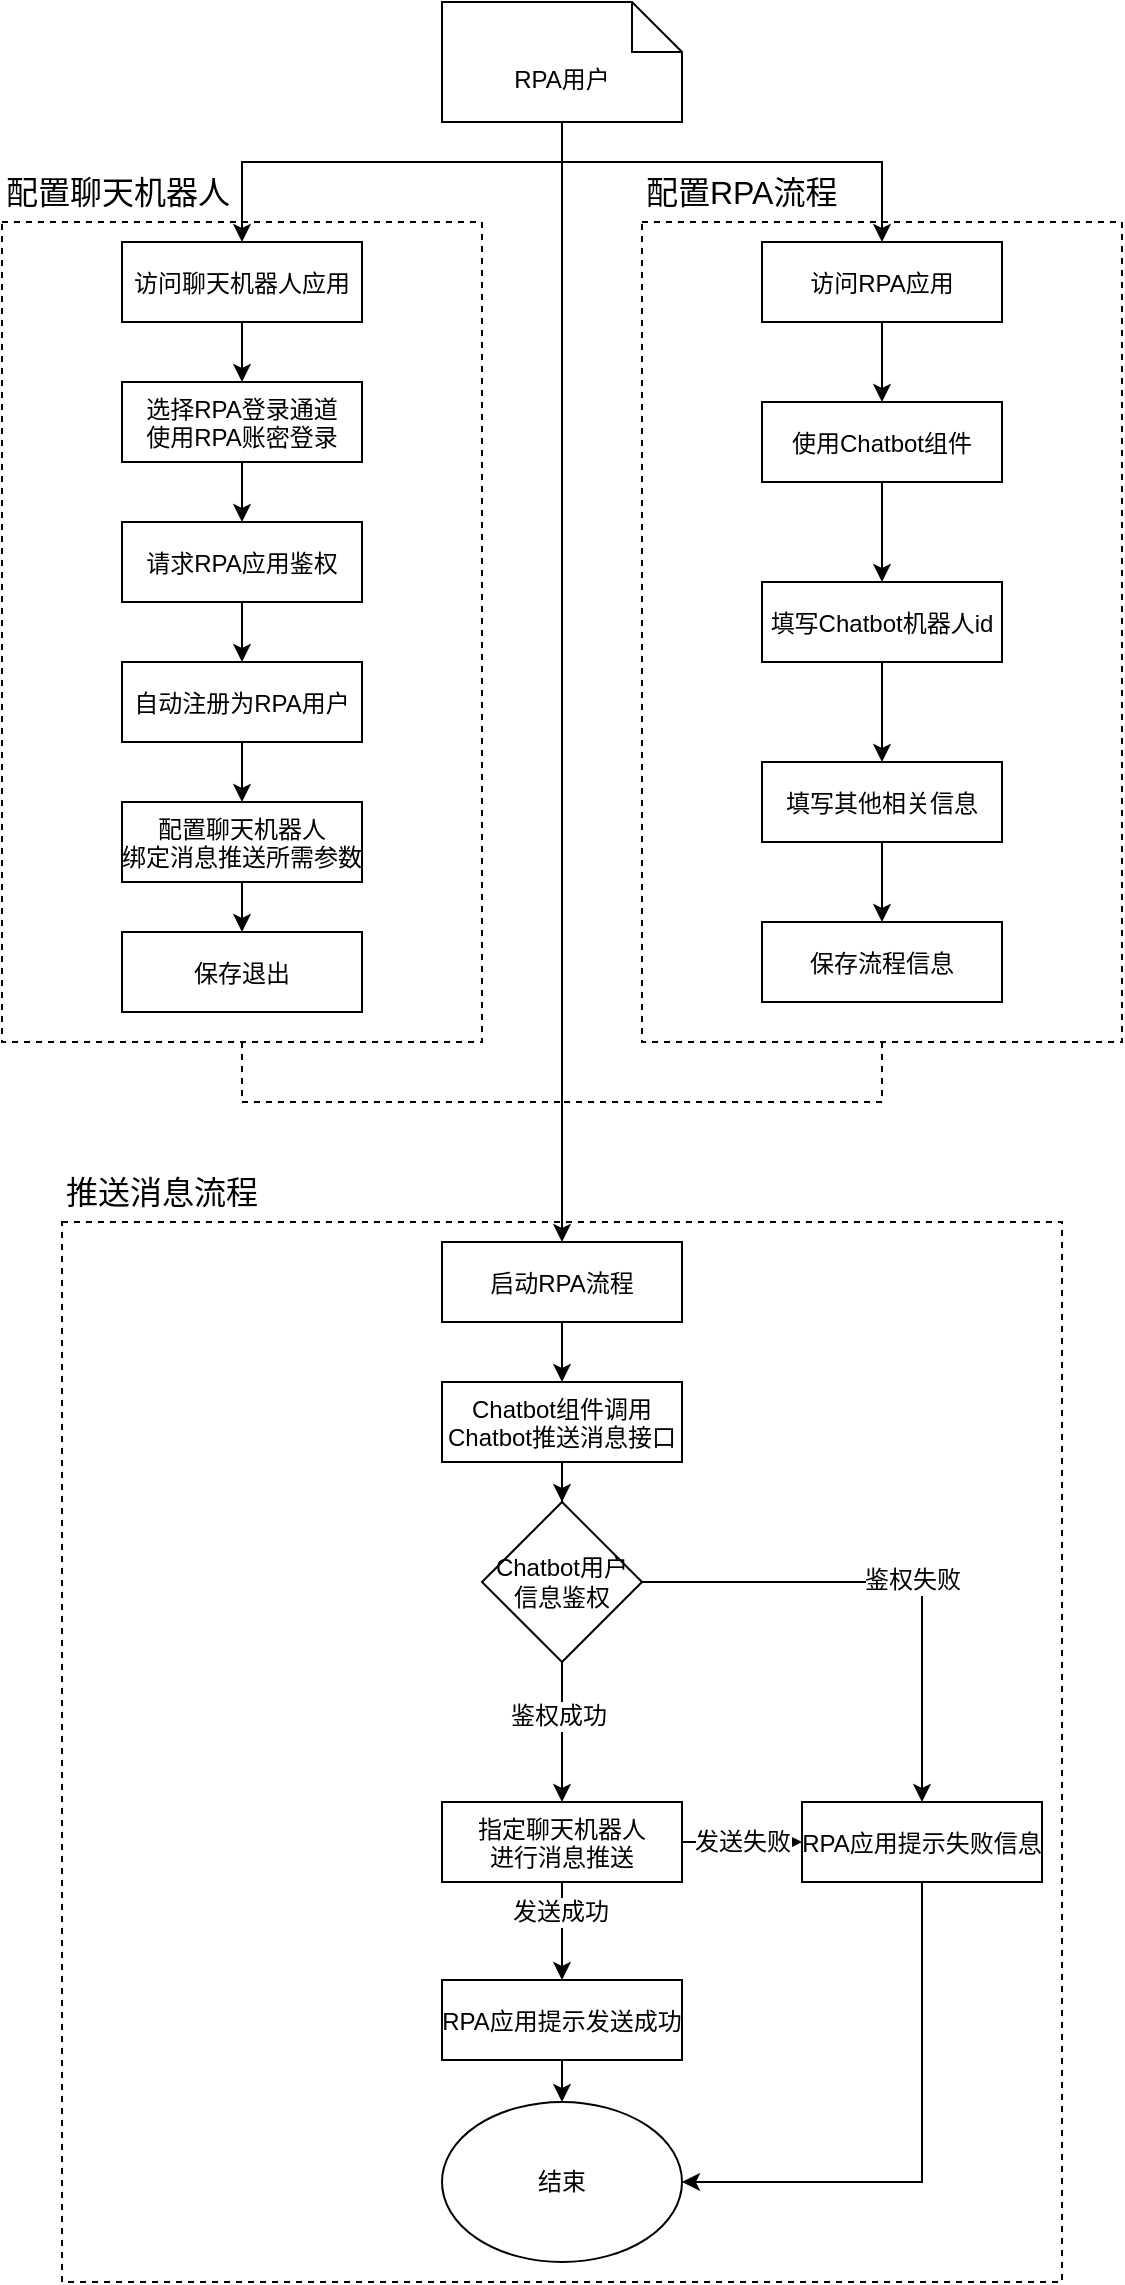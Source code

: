 <mxfile version="20.5.1" type="github">
  <diagram id="fHbY-IXV8rxFhdJGtk-R" name="第 1 页">
    <mxGraphModel dx="946" dy="589" grid="1" gridSize="10" guides="1" tooltips="1" connect="1" arrows="1" fold="1" page="1" pageScale="1" pageWidth="827" pageHeight="1169" math="0" shadow="0">
      <root>
        <mxCell id="0" />
        <mxCell id="1" parent="0" />
        <mxCell id="NOPCQUztD3E9gNZXsxj6-1" style="edgeStyle=orthogonalEdgeStyle;rounded=0;orthogonalLoop=1;jettySize=auto;html=1;fontFamily=Helvetica;fontSize=12;fontColor=default;dashed=1;" edge="1" parent="1" source="NOPCQUztD3E9gNZXsxj6-2">
          <mxGeometry relative="1" as="geometry">
            <mxPoint x="560" y="720" as="targetPoint" />
            <Array as="points">
              <mxPoint x="400" y="650" />
              <mxPoint x="560" y="650" />
            </Array>
          </mxGeometry>
        </mxCell>
        <mxCell id="NOPCQUztD3E9gNZXsxj6-2" value="" style="fontStyle=0;dashed=1;" vertex="1" parent="1">
          <mxGeometry x="280" y="210" width="240" height="410" as="geometry" />
        </mxCell>
        <mxCell id="NOPCQUztD3E9gNZXsxj6-3" style="edgeStyle=orthogonalEdgeStyle;rounded=0;orthogonalLoop=1;jettySize=auto;html=1;fontSize=12;entryX=0.5;entryY=0;entryDx=0;entryDy=0;" edge="1" parent="1" source="NOPCQUztD3E9gNZXsxj6-4" target="NOPCQUztD3E9gNZXsxj6-48">
          <mxGeometry relative="1" as="geometry">
            <mxPoint x="378" y="240" as="targetPoint" />
            <Array as="points">
              <mxPoint x="560" y="180" />
              <mxPoint x="400" y="180" />
            </Array>
          </mxGeometry>
        </mxCell>
        <mxCell id="NOPCQUztD3E9gNZXsxj6-4" value="RPA用户" style="shape=note2;boundedLbl=1;whiteSpace=wrap;html=1;size=25;verticalAlign=top;align=center;" vertex="1" parent="1">
          <mxGeometry x="500" y="100" width="120" height="60" as="geometry" />
        </mxCell>
        <mxCell id="NOPCQUztD3E9gNZXsxj6-5" style="edgeStyle=orthogonalEdgeStyle;rounded=0;orthogonalLoop=1;jettySize=auto;html=1;entryX=0.5;entryY=0;entryDx=0;entryDy=0;fontFamily=Helvetica;fontSize=12;fontColor=default;" edge="1" parent="1" source="NOPCQUztD3E9gNZXsxj6-6" target="NOPCQUztD3E9gNZXsxj6-8">
          <mxGeometry relative="1" as="geometry" />
        </mxCell>
        <mxCell id="NOPCQUztD3E9gNZXsxj6-6" value="选择RPA登录通道&#xa;使用RPA账密登录" style="fontStyle=0;fontSize=12;" vertex="1" parent="1">
          <mxGeometry x="340" y="290" width="120" height="40" as="geometry" />
        </mxCell>
        <mxCell id="NOPCQUztD3E9gNZXsxj6-7" style="edgeStyle=orthogonalEdgeStyle;rounded=0;orthogonalLoop=1;jettySize=auto;html=1;entryX=0.5;entryY=0;entryDx=0;entryDy=0;fontFamily=Helvetica;fontSize=12;fontColor=default;" edge="1" parent="1" source="NOPCQUztD3E9gNZXsxj6-8" target="NOPCQUztD3E9gNZXsxj6-10">
          <mxGeometry relative="1" as="geometry" />
        </mxCell>
        <mxCell id="NOPCQUztD3E9gNZXsxj6-8" value="请求RPA应用鉴权" style="fontStyle=0;fontSize=12;" vertex="1" parent="1">
          <mxGeometry x="340" y="360" width="120" height="40" as="geometry" />
        </mxCell>
        <mxCell id="NOPCQUztD3E9gNZXsxj6-9" value="" style="edgeStyle=orthogonalEdgeStyle;rounded=0;orthogonalLoop=1;jettySize=auto;html=1;fontFamily=Helvetica;fontSize=12;fontColor=default;" edge="1" parent="1" source="NOPCQUztD3E9gNZXsxj6-10" target="NOPCQUztD3E9gNZXsxj6-17">
          <mxGeometry relative="1" as="geometry" />
        </mxCell>
        <mxCell id="NOPCQUztD3E9gNZXsxj6-10" value="自动注册为RPA用户" style="fontStyle=0;fontSize=12;" vertex="1" parent="1">
          <mxGeometry x="340" y="430" width="120" height="40" as="geometry" />
        </mxCell>
        <mxCell id="NOPCQUztD3E9gNZXsxj6-11" value="配置聊天机器人" style="text;html=1;strokeColor=none;fillColor=none;align=left;verticalAlign=middle;whiteSpace=wrap;rounded=0;fontSize=16;" vertex="1" parent="1">
          <mxGeometry x="280" y="180" width="210" height="30" as="geometry" />
        </mxCell>
        <mxCell id="NOPCQUztD3E9gNZXsxj6-12" style="edgeStyle=orthogonalEdgeStyle;rounded=0;orthogonalLoop=1;jettySize=auto;html=1;exitX=0.5;exitY=1;exitDx=0;exitDy=0;fontFamily=Helvetica;fontSize=12;fontColor=default;dashed=1;entryX=0.5;entryY=0;entryDx=0;entryDy=0;" edge="1" parent="1" source="NOPCQUztD3E9gNZXsxj6-13" target="NOPCQUztD3E9gNZXsxj6-37">
          <mxGeometry relative="1" as="geometry">
            <mxPoint x="560" y="700" as="targetPoint" />
            <Array as="points">
              <mxPoint x="720" y="650" />
              <mxPoint x="560" y="650" />
            </Array>
          </mxGeometry>
        </mxCell>
        <mxCell id="NOPCQUztD3E9gNZXsxj6-13" value="" style="fontStyle=0;dashed=1;" vertex="1" parent="1">
          <mxGeometry x="600" y="210" width="240" height="410" as="geometry" />
        </mxCell>
        <mxCell id="NOPCQUztD3E9gNZXsxj6-14" value="" style="edgeStyle=orthogonalEdgeStyle;rounded=0;orthogonalLoop=1;jettySize=auto;html=1;fontSize=12;" edge="1" parent="1" source="NOPCQUztD3E9gNZXsxj6-15" target="NOPCQUztD3E9gNZXsxj6-30">
          <mxGeometry relative="1" as="geometry" />
        </mxCell>
        <mxCell id="NOPCQUztD3E9gNZXsxj6-15" value="使用Chatbot组件" style="fontStyle=0;fontSize=12;" vertex="1" parent="1">
          <mxGeometry x="660" y="300" width="120" height="40" as="geometry" />
        </mxCell>
        <mxCell id="NOPCQUztD3E9gNZXsxj6-16" value="" style="edgeStyle=orthogonalEdgeStyle;rounded=0;orthogonalLoop=1;jettySize=auto;html=1;fontFamily=Helvetica;fontSize=12;fontColor=default;" edge="1" parent="1" source="NOPCQUztD3E9gNZXsxj6-17" target="NOPCQUztD3E9gNZXsxj6-33">
          <mxGeometry relative="1" as="geometry" />
        </mxCell>
        <mxCell id="NOPCQUztD3E9gNZXsxj6-17" value="配置聊天机器人&#xa;绑定消息推送所需参数" style="fontStyle=0;fontSize=12;" vertex="1" parent="1">
          <mxGeometry x="340" y="500" width="120" height="40" as="geometry" />
        </mxCell>
        <mxCell id="NOPCQUztD3E9gNZXsxj6-18" value="" style="fontStyle=0;dashed=1;" vertex="1" parent="1">
          <mxGeometry x="310" y="710" width="500" height="530" as="geometry" />
        </mxCell>
        <mxCell id="NOPCQUztD3E9gNZXsxj6-19" value="" style="edgeStyle=orthogonalEdgeStyle;rounded=0;orthogonalLoop=1;jettySize=auto;html=1;fontFamily=Helvetica;fontSize=12;fontColor=default;" edge="1" parent="1" source="NOPCQUztD3E9gNZXsxj6-20" target="NOPCQUztD3E9gNZXsxj6-45">
          <mxGeometry relative="1" as="geometry" />
        </mxCell>
        <mxCell id="NOPCQUztD3E9gNZXsxj6-20" value="Chatbot组件调用&#xa;Chatbot推送消息接口" style="fontStyle=0;fontSize=12;" vertex="1" parent="1">
          <mxGeometry x="500" y="790" width="120" height="40" as="geometry" />
        </mxCell>
        <mxCell id="NOPCQUztD3E9gNZXsxj6-21" style="edgeStyle=orthogonalEdgeStyle;rounded=0;orthogonalLoop=1;jettySize=auto;html=1;fontFamily=Helvetica;fontSize=12;fontColor=default;exitX=1;exitY=0.5;exitDx=0;exitDy=0;" edge="1" parent="1" source="NOPCQUztD3E9gNZXsxj6-45" target="NOPCQUztD3E9gNZXsxj6-40">
          <mxGeometry relative="1" as="geometry">
            <mxPoint x="560" y="930" as="sourcePoint" />
            <Array as="points">
              <mxPoint x="740" y="890" />
            </Array>
          </mxGeometry>
        </mxCell>
        <mxCell id="NOPCQUztD3E9gNZXsxj6-22" value="鉴权失败" style="edgeLabel;html=1;align=center;verticalAlign=middle;resizable=0;points=[];fontSize=12;fontFamily=Helvetica;fontColor=default;" vertex="1" connectable="0" parent="NOPCQUztD3E9gNZXsxj6-21">
          <mxGeometry x="0.076" y="1" relative="1" as="geometry">
            <mxPoint as="offset" />
          </mxGeometry>
        </mxCell>
        <mxCell id="NOPCQUztD3E9gNZXsxj6-23" style="edgeStyle=orthogonalEdgeStyle;rounded=0;orthogonalLoop=1;jettySize=auto;html=1;fontFamily=Helvetica;fontSize=12;fontColor=default;" edge="1" parent="1" source="NOPCQUztD3E9gNZXsxj6-26" target="NOPCQUztD3E9gNZXsxj6-42">
          <mxGeometry relative="1" as="geometry" />
        </mxCell>
        <mxCell id="NOPCQUztD3E9gNZXsxj6-24" value="发送成功" style="edgeLabel;html=1;align=center;verticalAlign=middle;resizable=0;points=[];fontSize=12;fontFamily=Helvetica;fontColor=default;" vertex="1" connectable="0" parent="NOPCQUztD3E9gNZXsxj6-23">
          <mxGeometry x="-0.381" y="-1" relative="1" as="geometry">
            <mxPoint as="offset" />
          </mxGeometry>
        </mxCell>
        <mxCell id="NOPCQUztD3E9gNZXsxj6-25" value="发送失败" style="edgeStyle=orthogonalEdgeStyle;rounded=0;orthogonalLoop=1;jettySize=auto;html=1;fontFamily=Helvetica;fontSize=12;fontColor=default;" edge="1" parent="1" source="NOPCQUztD3E9gNZXsxj6-26" target="NOPCQUztD3E9gNZXsxj6-40">
          <mxGeometry relative="1" as="geometry" />
        </mxCell>
        <mxCell id="NOPCQUztD3E9gNZXsxj6-26" value="指定聊天机器人&#xa;进行消息推送" style="fontStyle=0;fontSize=12;" vertex="1" parent="1">
          <mxGeometry x="500" y="1000" width="120" height="40" as="geometry" />
        </mxCell>
        <mxCell id="NOPCQUztD3E9gNZXsxj6-27" value="推送消息流程" style="text;html=1;strokeColor=none;fillColor=none;align=left;verticalAlign=middle;whiteSpace=wrap;rounded=0;fontSize=16;" vertex="1" parent="1">
          <mxGeometry x="310" y="680" width="105" height="30" as="geometry" />
        </mxCell>
        <mxCell id="NOPCQUztD3E9gNZXsxj6-28" value="配置RPA流程" style="text;html=1;strokeColor=none;fillColor=none;align=left;verticalAlign=middle;whiteSpace=wrap;rounded=0;fontSize=16;" vertex="1" parent="1">
          <mxGeometry x="600" y="180" width="210" height="30" as="geometry" />
        </mxCell>
        <mxCell id="NOPCQUztD3E9gNZXsxj6-29" value="" style="edgeStyle=orthogonalEdgeStyle;rounded=0;orthogonalLoop=1;jettySize=auto;html=1;fontFamily=Helvetica;fontSize=12;fontColor=default;" edge="1" parent="1" source="NOPCQUztD3E9gNZXsxj6-30" target="NOPCQUztD3E9gNZXsxj6-32">
          <mxGeometry relative="1" as="geometry" />
        </mxCell>
        <mxCell id="NOPCQUztD3E9gNZXsxj6-30" value="填写Chatbot机器人id" style="fontStyle=0;fontSize=12;" vertex="1" parent="1">
          <mxGeometry x="660" y="390" width="120" height="40" as="geometry" />
        </mxCell>
        <mxCell id="NOPCQUztD3E9gNZXsxj6-31" style="edgeStyle=orthogonalEdgeStyle;rounded=0;orthogonalLoop=1;jettySize=auto;html=1;fontSize=12;" edge="1" parent="1" source="NOPCQUztD3E9gNZXsxj6-32" target="NOPCQUztD3E9gNZXsxj6-34">
          <mxGeometry relative="1" as="geometry" />
        </mxCell>
        <mxCell id="NOPCQUztD3E9gNZXsxj6-32" value="填写其他相关信息" style="fontStyle=0;fontSize=12;" vertex="1" parent="1">
          <mxGeometry x="660" y="480" width="120" height="40" as="geometry" />
        </mxCell>
        <mxCell id="NOPCQUztD3E9gNZXsxj6-33" value="保存退出" style="fontStyle=0;fontSize=12;" vertex="1" parent="1">
          <mxGeometry x="340" y="565" width="120" height="40" as="geometry" />
        </mxCell>
        <mxCell id="NOPCQUztD3E9gNZXsxj6-34" value="保存流程信息" style="fontStyle=0;fontSize=12;" vertex="1" parent="1">
          <mxGeometry x="660" y="560" width="120" height="40" as="geometry" />
        </mxCell>
        <mxCell id="NOPCQUztD3E9gNZXsxj6-35" style="edgeStyle=orthogonalEdgeStyle;rounded=0;orthogonalLoop=1;jettySize=auto;html=1;entryX=0.5;entryY=0;entryDx=0;entryDy=0;fontFamily=Helvetica;fontSize=12;fontColor=default;" edge="1" parent="1" source="NOPCQUztD3E9gNZXsxj6-4" target="NOPCQUztD3E9gNZXsxj6-50">
          <mxGeometry relative="1" as="geometry">
            <Array as="points">
              <mxPoint x="560" y="180" />
              <mxPoint x="720" y="180" />
            </Array>
          </mxGeometry>
        </mxCell>
        <mxCell id="NOPCQUztD3E9gNZXsxj6-36" style="edgeStyle=orthogonalEdgeStyle;rounded=0;orthogonalLoop=1;jettySize=auto;html=1;fontFamily=Helvetica;fontSize=12;fontColor=default;" edge="1" parent="1" source="NOPCQUztD3E9gNZXsxj6-37" target="NOPCQUztD3E9gNZXsxj6-20">
          <mxGeometry relative="1" as="geometry" />
        </mxCell>
        <mxCell id="NOPCQUztD3E9gNZXsxj6-37" value="启动RPA流程" style="fontStyle=0;fontSize=12;" vertex="1" parent="1">
          <mxGeometry x="500" y="720" width="120" height="40" as="geometry" />
        </mxCell>
        <mxCell id="NOPCQUztD3E9gNZXsxj6-38" style="edgeStyle=orthogonalEdgeStyle;rounded=0;orthogonalLoop=1;jettySize=auto;html=1;entryX=0.5;entryY=0;entryDx=0;entryDy=0;fontFamily=Helvetica;fontSize=12;fontColor=default;" edge="1" parent="1" source="NOPCQUztD3E9gNZXsxj6-4" target="NOPCQUztD3E9gNZXsxj6-37">
          <mxGeometry relative="1" as="geometry" />
        </mxCell>
        <mxCell id="NOPCQUztD3E9gNZXsxj6-39" style="edgeStyle=orthogonalEdgeStyle;rounded=0;orthogonalLoop=1;jettySize=auto;html=1;entryX=1;entryY=0.5;entryDx=0;entryDy=0;fontFamily=Helvetica;fontSize=12;fontColor=default;" edge="1" parent="1" source="NOPCQUztD3E9gNZXsxj6-40" target="NOPCQUztD3E9gNZXsxj6-46">
          <mxGeometry relative="1" as="geometry">
            <Array as="points">
              <mxPoint x="740" y="1190" />
            </Array>
          </mxGeometry>
        </mxCell>
        <mxCell id="NOPCQUztD3E9gNZXsxj6-40" value="RPA应用提示失败信息" style="fontStyle=0;fontSize=12;" vertex="1" parent="1">
          <mxGeometry x="680" y="1000" width="120" height="40" as="geometry" />
        </mxCell>
        <mxCell id="NOPCQUztD3E9gNZXsxj6-41" value="" style="edgeStyle=orthogonalEdgeStyle;rounded=0;orthogonalLoop=1;jettySize=auto;html=1;fontFamily=Helvetica;fontSize=12;fontColor=default;" edge="1" parent="1" source="NOPCQUztD3E9gNZXsxj6-42" target="NOPCQUztD3E9gNZXsxj6-46">
          <mxGeometry relative="1" as="geometry" />
        </mxCell>
        <mxCell id="NOPCQUztD3E9gNZXsxj6-42" value="RPA应用提示发送成功" style="fontStyle=0;fontSize=12;" vertex="1" parent="1">
          <mxGeometry x="500" y="1089" width="120" height="40" as="geometry" />
        </mxCell>
        <mxCell id="NOPCQUztD3E9gNZXsxj6-43" style="edgeStyle=orthogonalEdgeStyle;rounded=0;orthogonalLoop=1;jettySize=auto;html=1;entryX=0.5;entryY=0;entryDx=0;entryDy=0;fontFamily=Helvetica;fontSize=12;fontColor=default;" edge="1" parent="1" source="NOPCQUztD3E9gNZXsxj6-45" target="NOPCQUztD3E9gNZXsxj6-26">
          <mxGeometry relative="1" as="geometry" />
        </mxCell>
        <mxCell id="NOPCQUztD3E9gNZXsxj6-44" value="鉴权成功" style="edgeLabel;html=1;align=center;verticalAlign=middle;resizable=0;points=[];fontSize=12;fontFamily=Helvetica;fontColor=default;" vertex="1" connectable="0" parent="NOPCQUztD3E9gNZXsxj6-43">
          <mxGeometry x="-0.248" y="-2" relative="1" as="geometry">
            <mxPoint as="offset" />
          </mxGeometry>
        </mxCell>
        <mxCell id="NOPCQUztD3E9gNZXsxj6-45" value="&lt;span style=&quot;&quot;&gt;Chatbot&lt;/span&gt;&lt;span style=&quot;&quot;&gt;用户信息鉴权&lt;/span&gt;" style="rhombus;whiteSpace=wrap;html=1;fontFamily=Helvetica;fontSize=12;fontColor=default;" vertex="1" parent="1">
          <mxGeometry x="520" y="850" width="80" height="80" as="geometry" />
        </mxCell>
        <mxCell id="NOPCQUztD3E9gNZXsxj6-46" value="结束" style="ellipse;whiteSpace=wrap;html=1;fontFamily=Helvetica;fontSize=12;fontColor=default;" vertex="1" parent="1">
          <mxGeometry x="500" y="1150" width="120" height="80" as="geometry" />
        </mxCell>
        <mxCell id="NOPCQUztD3E9gNZXsxj6-47" style="edgeStyle=orthogonalEdgeStyle;rounded=0;orthogonalLoop=1;jettySize=auto;html=1;entryX=0.5;entryY=0;entryDx=0;entryDy=0;fontFamily=Helvetica;fontSize=12;fontColor=default;" edge="1" parent="1" source="NOPCQUztD3E9gNZXsxj6-48" target="NOPCQUztD3E9gNZXsxj6-6">
          <mxGeometry relative="1" as="geometry" />
        </mxCell>
        <mxCell id="NOPCQUztD3E9gNZXsxj6-48" value="访问聊天机器人应用" style="fontStyle=0;fontSize=12;" vertex="1" parent="1">
          <mxGeometry x="340" y="220" width="120" height="40" as="geometry" />
        </mxCell>
        <mxCell id="NOPCQUztD3E9gNZXsxj6-49" style="edgeStyle=orthogonalEdgeStyle;rounded=0;orthogonalLoop=1;jettySize=auto;html=1;entryX=0.5;entryY=0;entryDx=0;entryDy=0;fontFamily=Helvetica;fontSize=12;fontColor=default;" edge="1" parent="1" source="NOPCQUztD3E9gNZXsxj6-50" target="NOPCQUztD3E9gNZXsxj6-15">
          <mxGeometry relative="1" as="geometry" />
        </mxCell>
        <mxCell id="NOPCQUztD3E9gNZXsxj6-50" value="访问RPA应用" style="fontStyle=0;fontSize=12;" vertex="1" parent="1">
          <mxGeometry x="660" y="220" width="120" height="40" as="geometry" />
        </mxCell>
      </root>
    </mxGraphModel>
  </diagram>
</mxfile>
